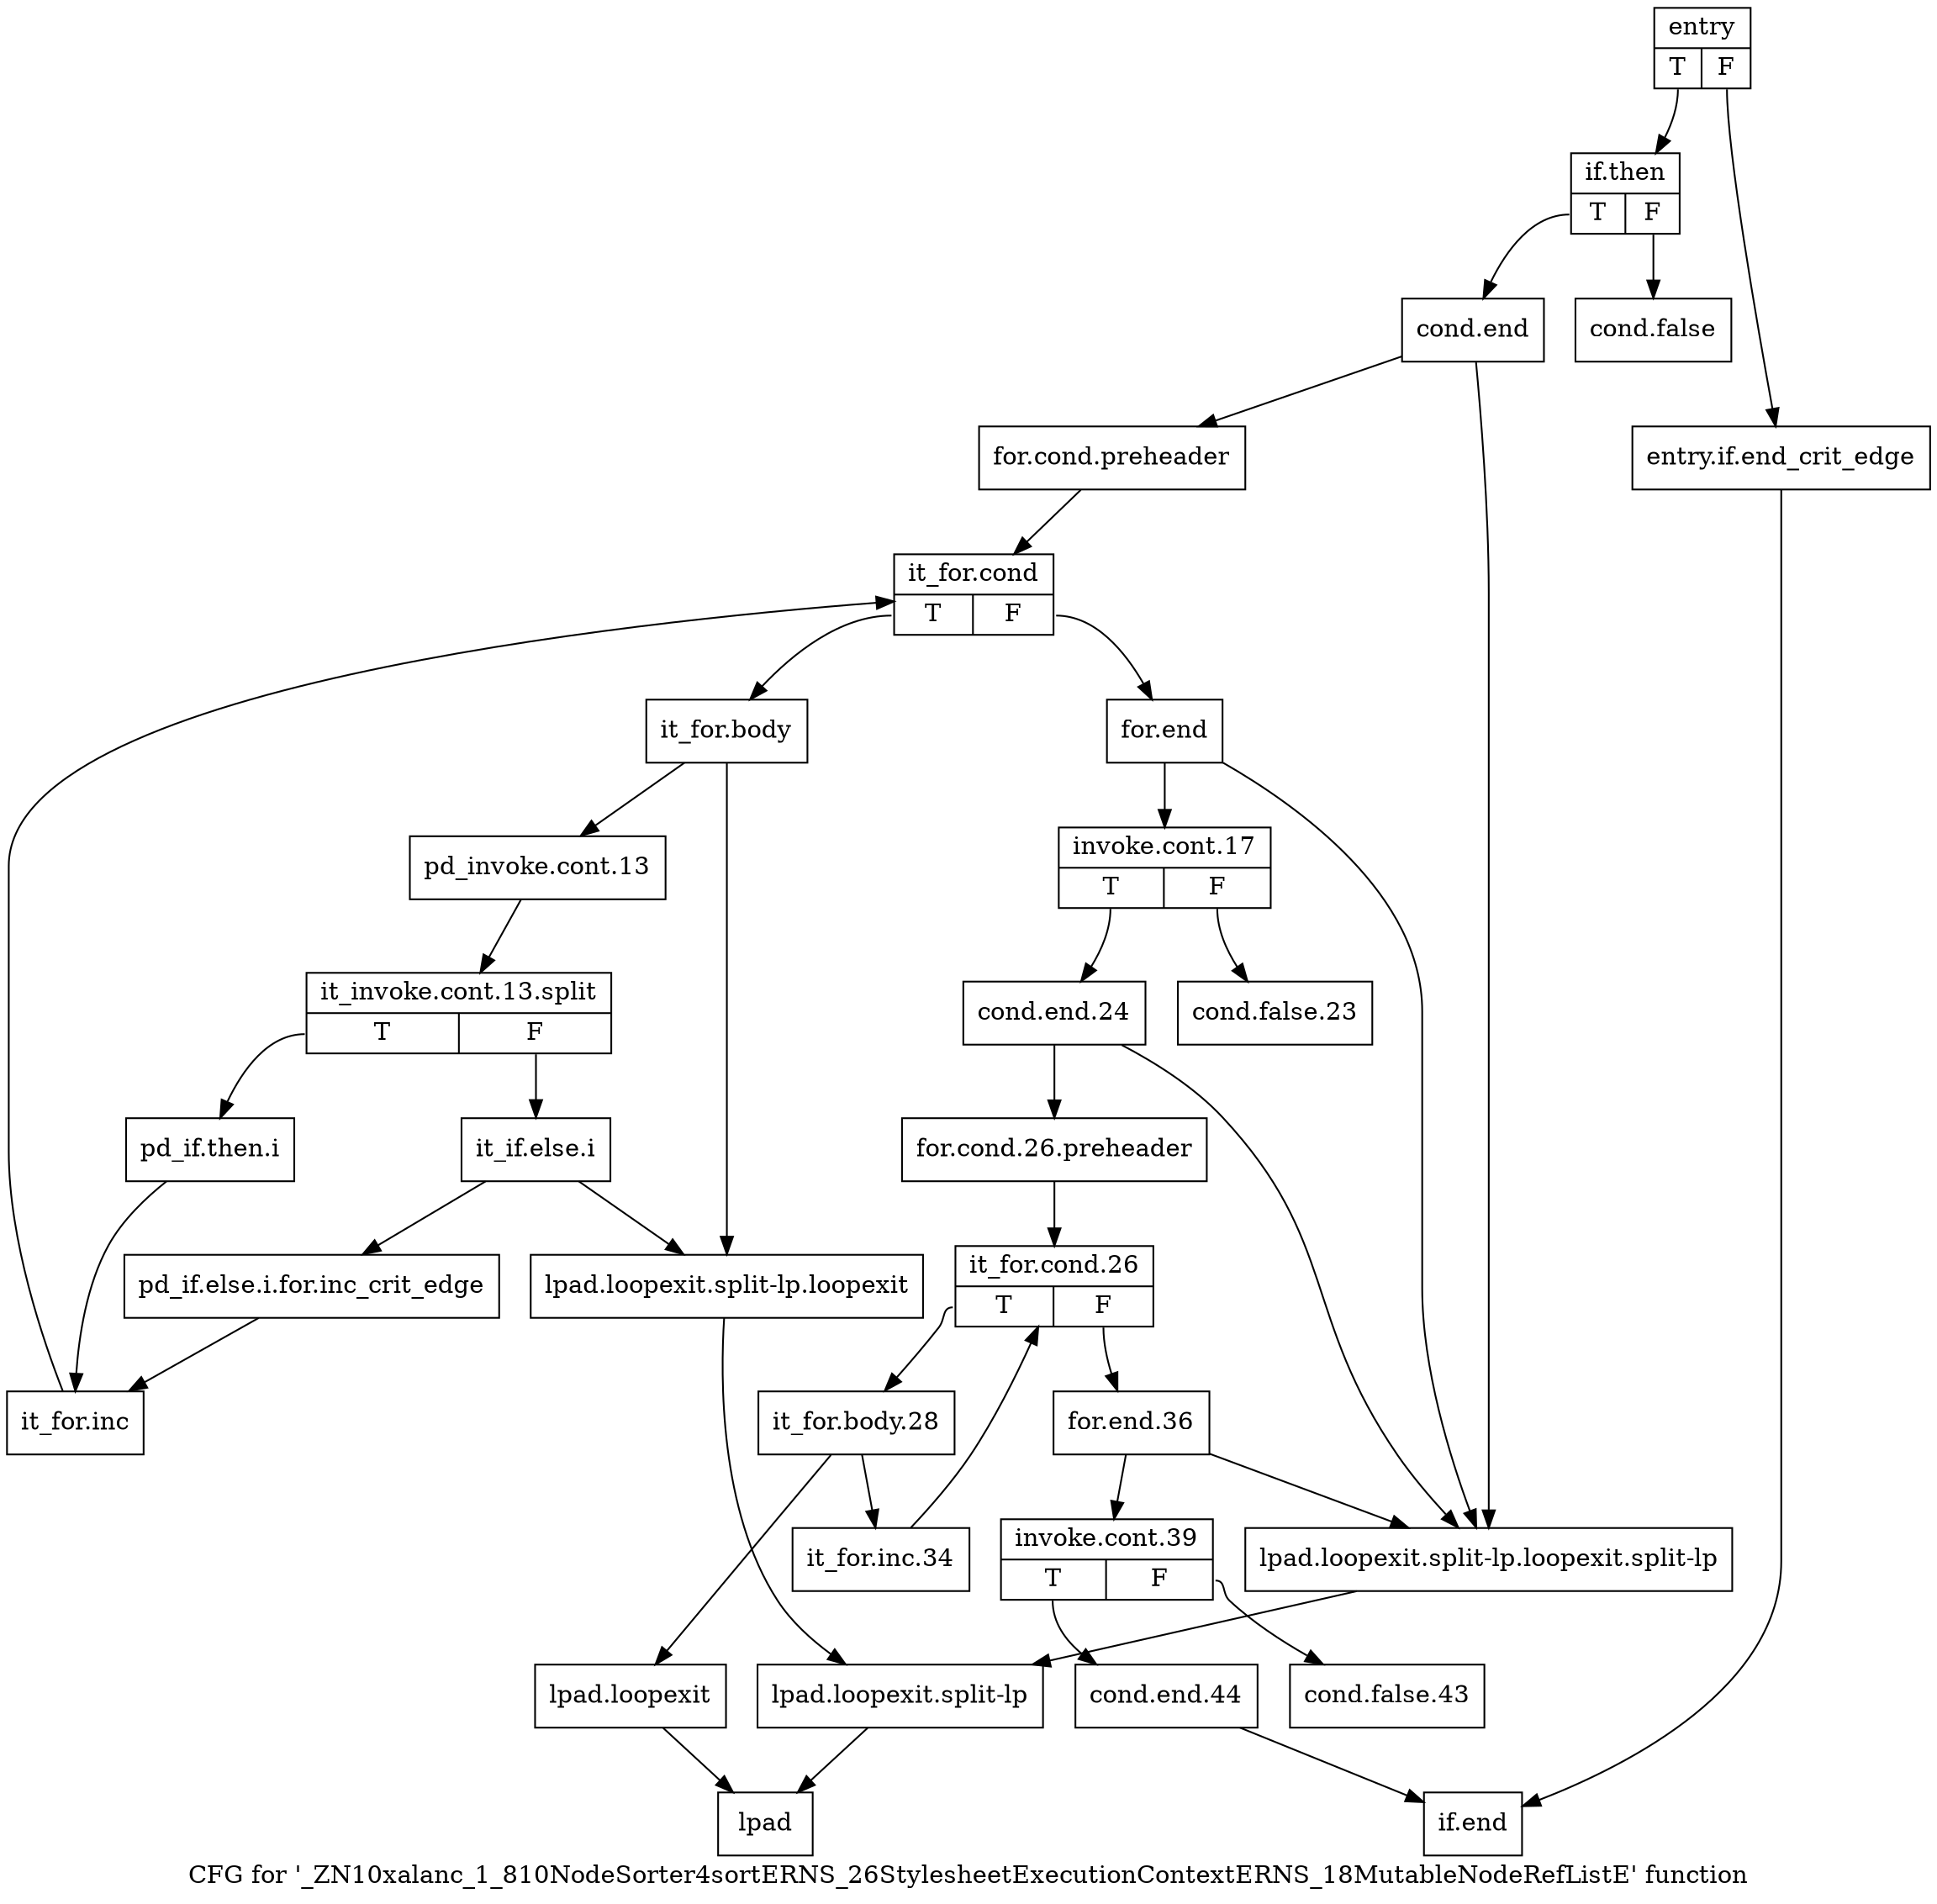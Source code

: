 digraph "CFG for '_ZN10xalanc_1_810NodeSorter4sortERNS_26StylesheetExecutionContextERNS_18MutableNodeRefListE' function" {
	label="CFG for '_ZN10xalanc_1_810NodeSorter4sortERNS_26StylesheetExecutionContextERNS_18MutableNodeRefListE' function";

	Node0x764b110 [shape=record,label="{entry|{<s0>T|<s1>F}}"];
	Node0x764b110:s0 -> Node0x764b1b0;
	Node0x764b110:s1 -> Node0x764b160;
	Node0x764b160 [shape=record,label="{entry.if.end_crit_edge}"];
	Node0x764b160 -> Node0x764d530;
	Node0x764b1b0 [shape=record,label="{if.then|{<s0>T|<s1>F}}"];
	Node0x764b1b0:s0 -> Node0x764b250;
	Node0x764b1b0:s1 -> Node0x764b200;
	Node0x764b200 [shape=record,label="{cond.false}"];
	Node0x764b250 [shape=record,label="{cond.end}"];
	Node0x764b250 -> Node0x764b2a0;
	Node0x764b250 -> Node0x764be20;
	Node0x764b2a0 [shape=record,label="{for.cond.preheader}"];
	Node0x764b2a0 -> Node0x764b2f0;
	Node0x764b2f0 [shape=record,label="{it_for.cond|{<s0>T|<s1>F}}"];
	Node0x764b2f0:s0 -> Node0x764b340;
	Node0x764b2f0:s1 -> Node0x764bf10;
	Node0x764b340 [shape=record,label="{it_for.body}"];
	Node0x764b340 -> Node0x764b390;
	Node0x764b340 -> Node0x764bdd0;
	Node0x764b390 [shape=record,label="{pd_invoke.cont.13}"];
	Node0x764b390 -> Node0xc137f80;
	Node0xc137f80 [shape=record,label="{it_invoke.cont.13.split|{<s0>T|<s1>F}}"];
	Node0xc137f80:s0 -> Node0x764bc40;
	Node0xc137f80:s1 -> Node0x764bc90;
	Node0x764bc40 [shape=record,label="{pd_if.then.i}"];
	Node0x764bc40 -> Node0x764bd30;
	Node0x764bc90 [shape=record,label="{it_if.else.i}"];
	Node0x764bc90 -> Node0x764bce0;
	Node0x764bc90 -> Node0x764bdd0;
	Node0x764bce0 [shape=record,label="{pd_if.else.i.for.inc_crit_edge}"];
	Node0x764bce0 -> Node0x764bd30;
	Node0x764bd30 [shape=record,label="{it_for.inc}"];
	Node0x764bd30 -> Node0x764b2f0;
	Node0x764bd80 [shape=record,label="{lpad.loopexit}"];
	Node0x764bd80 -> Node0x764bec0;
	Node0x764bdd0 [shape=record,label="{lpad.loopexit.split-lp.loopexit}"];
	Node0x764bdd0 -> Node0x764be70;
	Node0x764be20 [shape=record,label="{lpad.loopexit.split-lp.loopexit.split-lp}"];
	Node0x764be20 -> Node0x764be70;
	Node0x764be70 [shape=record,label="{lpad.loopexit.split-lp}"];
	Node0x764be70 -> Node0x764bec0;
	Node0x764bec0 [shape=record,label="{lpad}"];
	Node0x764bf10 [shape=record,label="{for.end}"];
	Node0x764bf10 -> Node0x764bf60;
	Node0x764bf10 -> Node0x764be20;
	Node0x764bf60 [shape=record,label="{invoke.cont.17|{<s0>T|<s1>F}}"];
	Node0x764bf60:s0 -> Node0x764c000;
	Node0x764bf60:s1 -> Node0x764bfb0;
	Node0x764bfb0 [shape=record,label="{cond.false.23}"];
	Node0x764c000 [shape=record,label="{cond.end.24}"];
	Node0x764c000 -> Node0x764d2b0;
	Node0x764c000 -> Node0x764be20;
	Node0x764d2b0 [shape=record,label="{for.cond.26.preheader}"];
	Node0x764d2b0 -> Node0x764d300;
	Node0x764d300 [shape=record,label="{it_for.cond.26|{<s0>T|<s1>F}}"];
	Node0x764d300:s0 -> Node0x764d350;
	Node0x764d300:s1 -> Node0x764d3f0;
	Node0x764d350 [shape=record,label="{it_for.body.28}"];
	Node0x764d350 -> Node0x764d3a0;
	Node0x764d350 -> Node0x764bd80;
	Node0x764d3a0 [shape=record,label="{it_for.inc.34}"];
	Node0x764d3a0 -> Node0x764d300;
	Node0x764d3f0 [shape=record,label="{for.end.36}"];
	Node0x764d3f0 -> Node0x764d440;
	Node0x764d3f0 -> Node0x764be20;
	Node0x764d440 [shape=record,label="{invoke.cont.39|{<s0>T|<s1>F}}"];
	Node0x764d440:s0 -> Node0x764d4e0;
	Node0x764d440:s1 -> Node0x764d490;
	Node0x764d490 [shape=record,label="{cond.false.43}"];
	Node0x764d4e0 [shape=record,label="{cond.end.44}"];
	Node0x764d4e0 -> Node0x764d530;
	Node0x764d530 [shape=record,label="{if.end}"];
}
